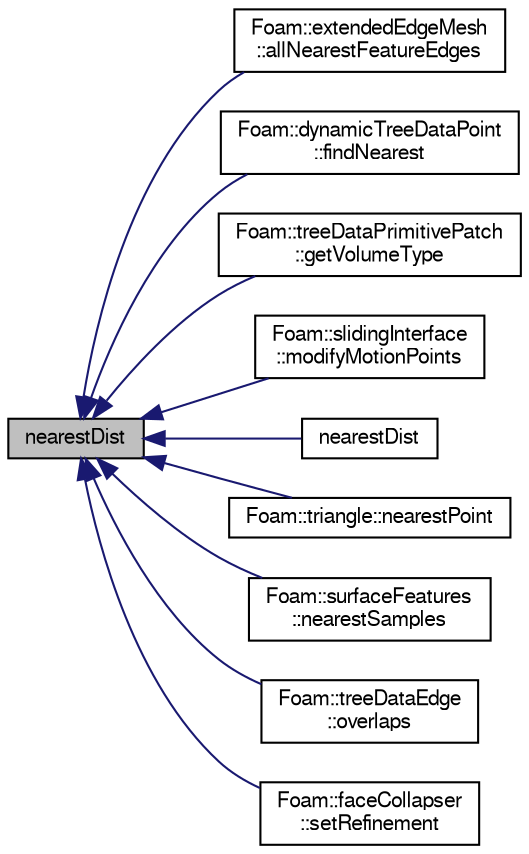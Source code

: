 digraph "nearestDist"
{
  bgcolor="transparent";
  edge [fontname="FreeSans",fontsize="10",labelfontname="FreeSans",labelfontsize="10"];
  node [fontname="FreeSans",fontsize="10",shape=record];
  rankdir="LR";
  Node1 [label="nearestDist",height=0.2,width=0.4,color="black", fillcolor="grey75", style="filled" fontcolor="black"];
  Node1 -> Node2 [dir="back",color="midnightblue",fontsize="10",style="solid",fontname="FreeSans"];
  Node2 [label="Foam::extendedEdgeMesh\l::allNearestFeatureEdges",height=0.2,width=0.4,color="black",URL="$a00678.html#a047c410992d01db329a555a320730cca",tooltip="Find all the feature edges within searchDistSqr of sample. "];
  Node1 -> Node3 [dir="back",color="midnightblue",fontsize="10",style="solid",fontname="FreeSans"];
  Node3 [label="Foam::dynamicTreeDataPoint\l::findNearest",height=0.2,width=0.4,color="black",URL="$a00585.html#a7ebb53d83ad9d2d3558a657b46ad1ee9",tooltip="Calculates nearest (to line) point in shape. "];
  Node1 -> Node4 [dir="back",color="midnightblue",fontsize="10",style="solid",fontname="FreeSans"];
  Node4 [label="Foam::treeDataPrimitivePatch\l::getVolumeType",height=0.2,width=0.4,color="black",URL="$a02600.html#a37185ffdd0de883e9eaf912696b69d6f",tooltip="Get type (inside,outside,mixed,unknown) of point w.r.t. surface. "];
  Node1 -> Node5 [dir="back",color="midnightblue",fontsize="10",style="solid",fontname="FreeSans"];
  Node5 [label="Foam::slidingInterface\l::modifyMotionPoints",height=0.2,width=0.4,color="black",URL="$a02271.html#a4a962b56dd7cf30972c468258fa888e5",tooltip="Modify motion points to comply with the topological change. "];
  Node1 -> Node6 [dir="back",color="midnightblue",fontsize="10",style="solid",fontname="FreeSans"];
  Node6 [label="nearestDist",height=0.2,width=0.4,color="black",URL="$a01291.html#a946d25c431b2db77bcc7c5e09e60fc87"];
  Node1 -> Node7 [dir="back",color="midnightblue",fontsize="10",style="solid",fontname="FreeSans"];
  Node7 [label="Foam::triangle::nearestPoint",height=0.2,width=0.4,color="black",URL="$a02603.html#a422f024721942d5e5195c68116fb29ea",tooltip="Return nearest point to line on triangle. Returns hit if. "];
  Node1 -> Node8 [dir="back",color="midnightblue",fontsize="10",style="solid",fontname="FreeSans"];
  Node8 [label="Foam::surfaceFeatures\l::nearestSamples",height=0.2,width=0.4,color="black",URL="$a02409.html#a24bd0a4e839c5c085b4d056e900b8073",tooltip="Find nearest sample for regularly sampled points along. "];
  Node1 -> Node9 [dir="back",color="midnightblue",fontsize="10",style="solid",fontname="FreeSans"];
  Node9 [label="Foam::treeDataEdge\l::overlaps",height=0.2,width=0.4,color="black",URL="$a02597.html#a86647aa40ed3ca913e0c2f4a308dc3f0",tooltip="Does (bb of) shape at index overlap bb. "];
  Node1 -> Node10 [dir="back",color="midnightblue",fontsize="10",style="solid",fontname="FreeSans"];
  Node10 [label="Foam::faceCollapser\l::setRefinement",height=0.2,width=0.4,color="black",URL="$a00700.html#a59a6ebacbd6a1a48f22424f5a8f81195",tooltip="Collapse faces along endpoints. Play commands into. "];
}
